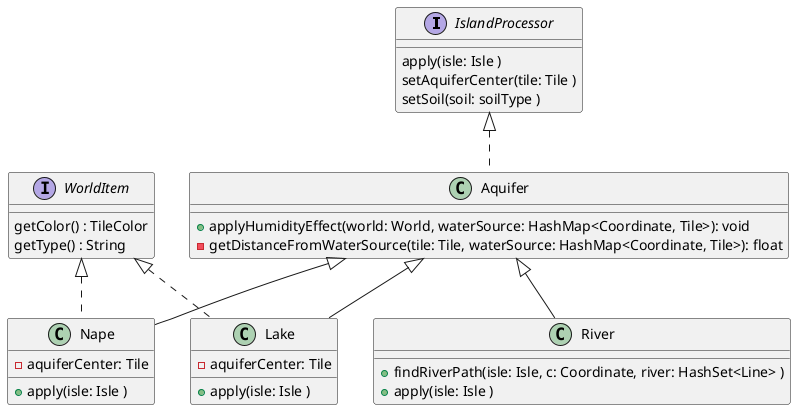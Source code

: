 @startuml

interface IslandProcessor {

    apply(isle: Isle )
    setAquiferCenter(tile: Tile )
    setSoil(soil: soilType )
}

interface WorldItem {
    getColor() : TileColor
    getType() : String
}


''' Aquifer '''
Abstract Aquifer {
        + applyHumidityEffect(world: World, waterSource: HashMap<Coordinate, Tile>): void
        - getDistanceFromWaterSource(tile: Tile, waterSource: HashMap<Coordinate, Tile>): float
}

class Lake{
    - aquiferCenter: Tile
    +  apply(isle: Isle )
}

class Nape{
    - aquiferCenter: Tile
    +  apply(isle: Isle )
}

class River{
    + findRiverPath(isle: Isle, c: Coordinate, river: HashSet<Line> )
    +  apply(isle: Isle )
}

class Lake extends Aquifer
class Nape extends Aquifer
class River extends Aquifer

class Aquifer implements IslandProcessor
class Lake implements WorldItem
class Nape implements WorldItem

@enduml